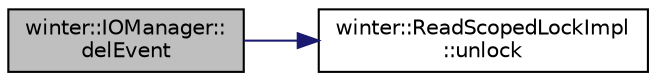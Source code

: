 digraph "winter::IOManager::delEvent"
{
 // LATEX_PDF_SIZE
  edge [fontname="Helvetica",fontsize="10",labelfontname="Helvetica",labelfontsize="10"];
  node [fontname="Helvetica",fontsize="10",shape=record];
  rankdir="LR";
  Node1 [label="winter::IOManager::\ldelEvent",height=0.2,width=0.4,color="black", fillcolor="grey75", style="filled", fontcolor="black",tooltip="删除事件"];
  Node1 -> Node2 [color="midnightblue",fontsize="10",style="solid",fontname="Helvetica"];
  Node2 [label="winter::ReadScopedLockImpl\l::unlock",height=0.2,width=0.4,color="black", fillcolor="white", style="filled",URL="$structwinter_1_1ReadScopedLockImpl.html#ac0832a8dbe9155cd59b77000684b6d5a",tooltip="释放锁"];
}
